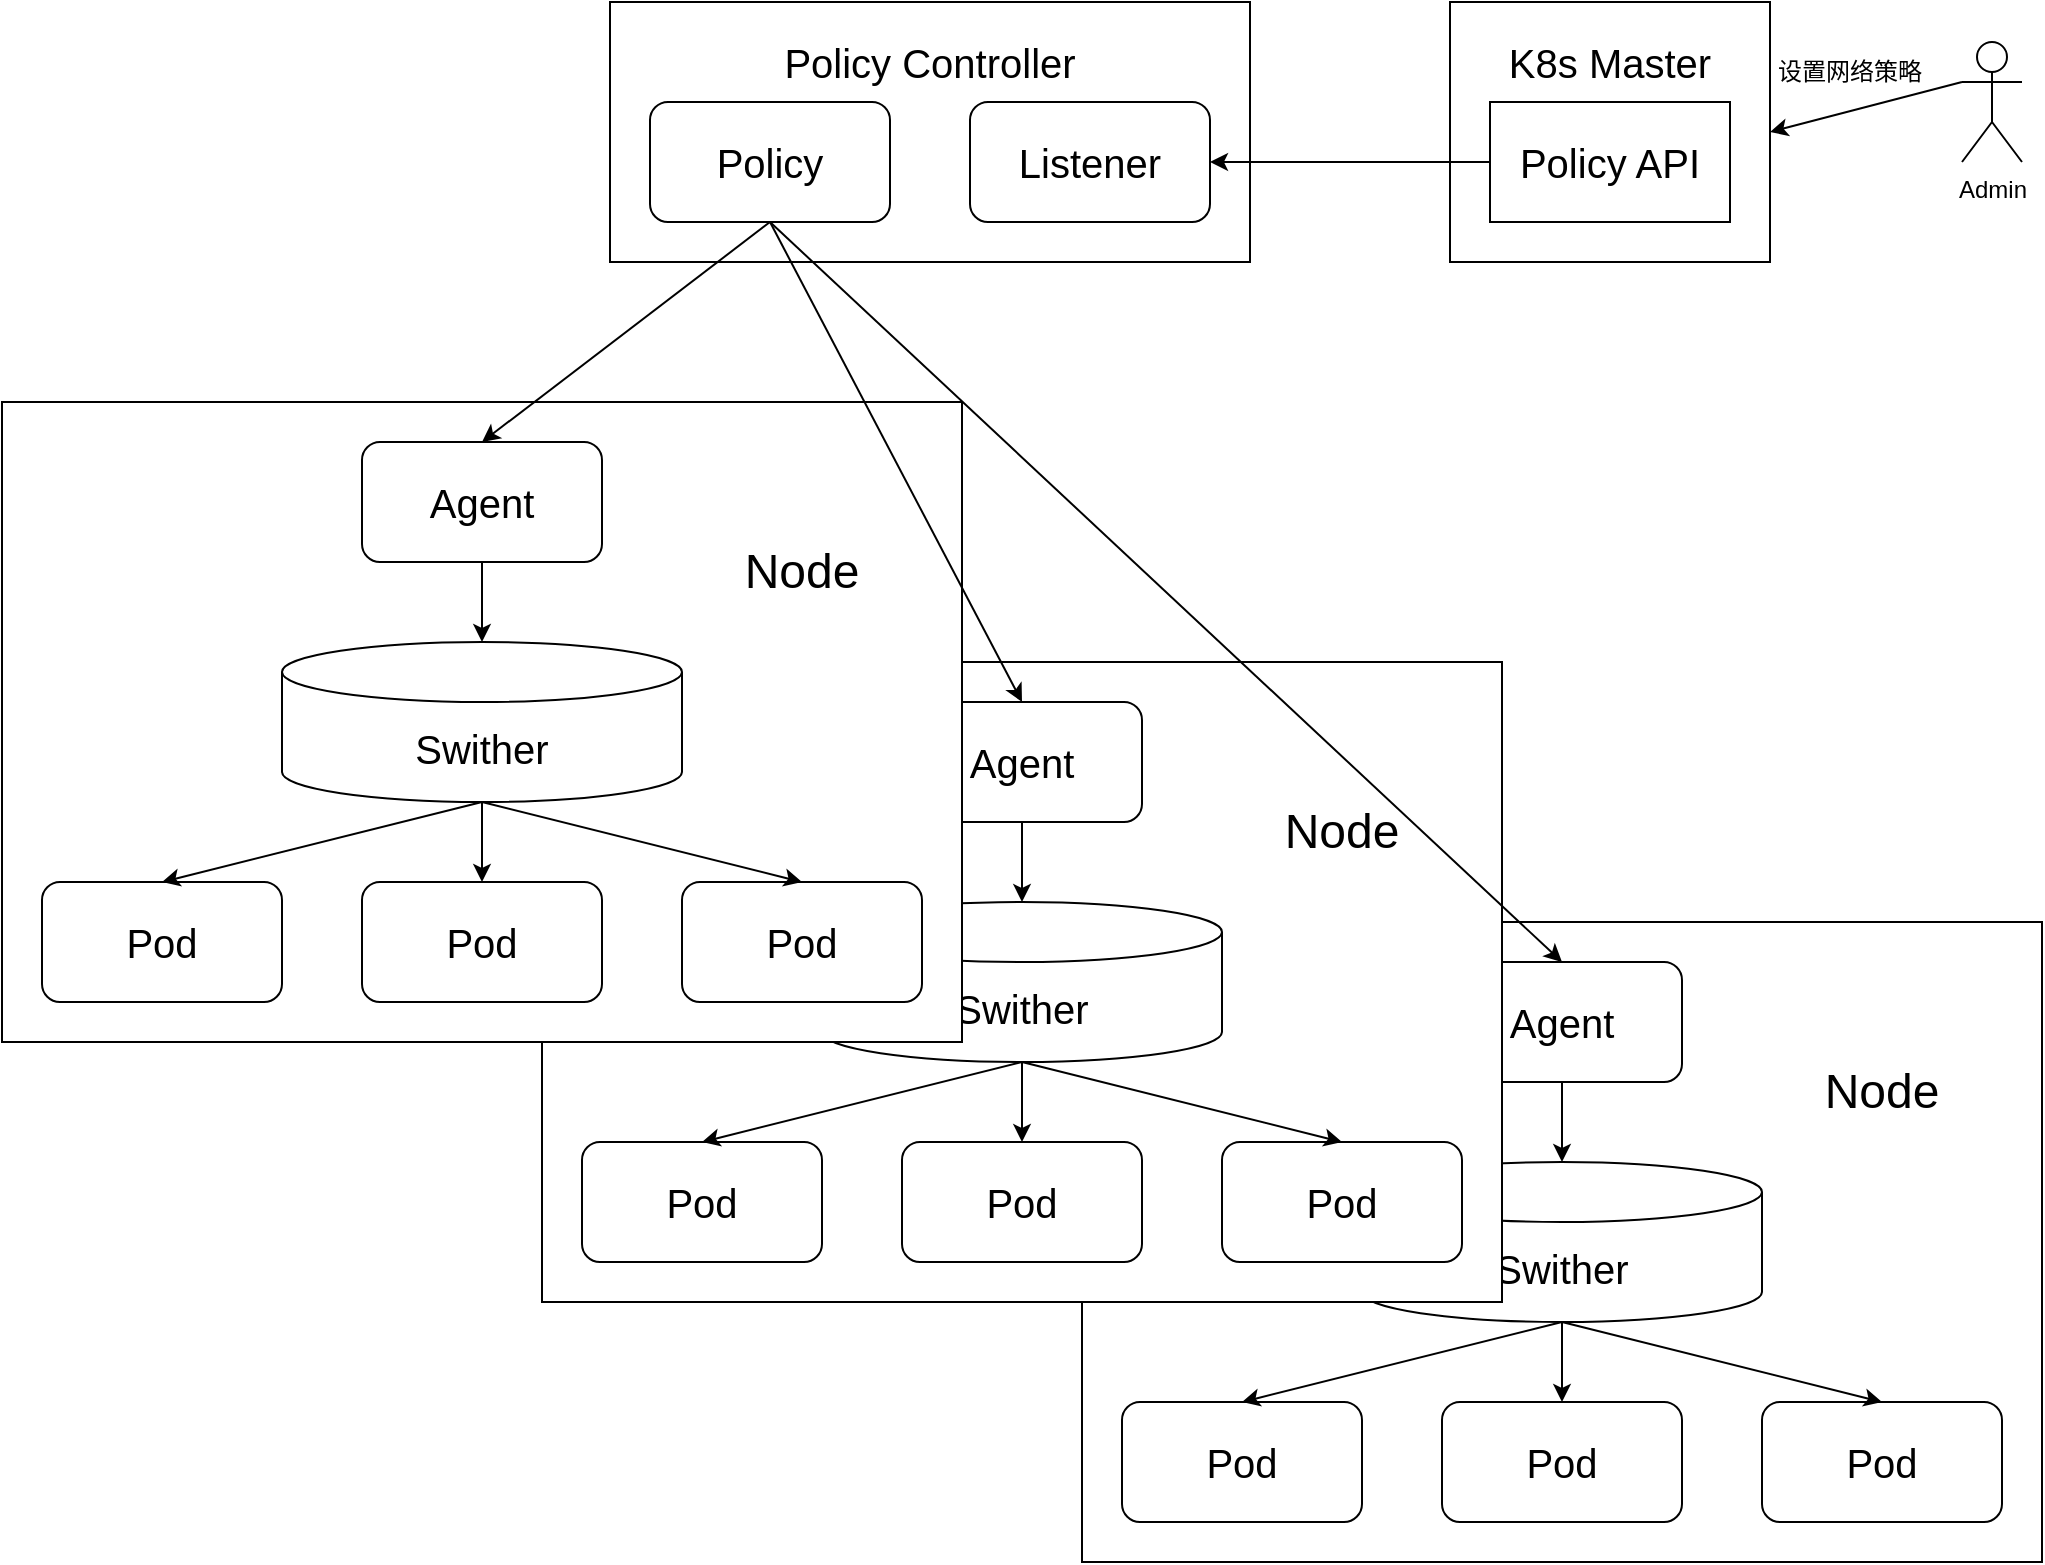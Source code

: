 <mxfile version="21.6.1" type="device">
  <diagram name="第 1 页" id="QlDVkdlolfKnNI0_AGoH">
    <mxGraphModel dx="3081" dy="1942" grid="1" gridSize="10" guides="1" tooltips="1" connect="1" arrows="1" fold="1" page="1" pageScale="1" pageWidth="1169" pageHeight="827" math="0" shadow="0">
      <root>
        <mxCell id="0" />
        <mxCell id="1" parent="0" />
        <mxCell id="IhjwlYIS35mv-wAEffMy-96" value="" style="group" vertex="1" connectable="0" parent="1">
          <mxGeometry x="-1094" y="-60" width="1020" height="780" as="geometry" />
        </mxCell>
        <mxCell id="IhjwlYIS35mv-wAEffMy-95" value="" style="group" vertex="1" connectable="0" parent="IhjwlYIS35mv-wAEffMy-96">
          <mxGeometry x="304" width="706" height="130" as="geometry" />
        </mxCell>
        <mxCell id="IhjwlYIS35mv-wAEffMy-83" value="" style="rounded=0;whiteSpace=wrap;html=1;" vertex="1" parent="IhjwlYIS35mv-wAEffMy-95">
          <mxGeometry x="420" width="160" height="130" as="geometry" />
        </mxCell>
        <mxCell id="IhjwlYIS35mv-wAEffMy-81" value="" style="group" vertex="1" connectable="0" parent="IhjwlYIS35mv-wAEffMy-95">
          <mxGeometry width="320" height="130" as="geometry" />
        </mxCell>
        <mxCell id="IhjwlYIS35mv-wAEffMy-80" value="" style="rounded=0;whiteSpace=wrap;html=1;fillColor=default;" vertex="1" parent="IhjwlYIS35mv-wAEffMy-81">
          <mxGeometry width="320" height="130" as="geometry" />
        </mxCell>
        <mxCell id="IhjwlYIS35mv-wAEffMy-77" value="Policy" style="rounded=1;whiteSpace=wrap;html=1;fontSize=20;" vertex="1" parent="IhjwlYIS35mv-wAEffMy-81">
          <mxGeometry x="20" y="50" width="120" height="60" as="geometry" />
        </mxCell>
        <mxCell id="IhjwlYIS35mv-wAEffMy-78" value="Listener" style="rounded=1;whiteSpace=wrap;html=1;fontSize=20;" vertex="1" parent="IhjwlYIS35mv-wAEffMy-81">
          <mxGeometry x="180" y="50" width="120" height="60" as="geometry" />
        </mxCell>
        <mxCell id="IhjwlYIS35mv-wAEffMy-79" value="Policy Controller" style="text;html=1;strokeColor=none;fillColor=none;align=center;verticalAlign=middle;whiteSpace=wrap;rounded=0;fontSize=20;" vertex="1" parent="IhjwlYIS35mv-wAEffMy-81">
          <mxGeometry x="70" y="10" width="180" height="40" as="geometry" />
        </mxCell>
        <mxCell id="IhjwlYIS35mv-wAEffMy-82" value="Policy API" style="rounded=0;whiteSpace=wrap;html=1;fontSize=20;" vertex="1" parent="IhjwlYIS35mv-wAEffMy-95">
          <mxGeometry x="440" y="50" width="120" height="60" as="geometry" />
        </mxCell>
        <mxCell id="IhjwlYIS35mv-wAEffMy-84" value="K8s Master" style="text;html=1;strokeColor=none;fillColor=none;align=center;verticalAlign=middle;whiteSpace=wrap;rounded=0;fontSize=20;" vertex="1" parent="IhjwlYIS35mv-wAEffMy-95">
          <mxGeometry x="433" y="10" width="134" height="40" as="geometry" />
        </mxCell>
        <mxCell id="IhjwlYIS35mv-wAEffMy-86" value="Admin" style="shape=umlActor;verticalLabelPosition=bottom;verticalAlign=top;html=1;outlineConnect=0;" vertex="1" parent="IhjwlYIS35mv-wAEffMy-95">
          <mxGeometry x="676" y="20" width="30" height="60" as="geometry" />
        </mxCell>
        <mxCell id="IhjwlYIS35mv-wAEffMy-88" value="" style="endArrow=classic;html=1;rounded=0;entryX=1;entryY=0.5;entryDx=0;entryDy=0;exitX=0;exitY=0.333;exitDx=0;exitDy=0;exitPerimeter=0;" edge="1" parent="IhjwlYIS35mv-wAEffMy-95" source="IhjwlYIS35mv-wAEffMy-86" target="IhjwlYIS35mv-wAEffMy-83">
          <mxGeometry width="50" height="50" relative="1" as="geometry">
            <mxPoint x="620" y="180" as="sourcePoint" />
            <mxPoint x="670" y="130" as="targetPoint" />
          </mxGeometry>
        </mxCell>
        <mxCell id="IhjwlYIS35mv-wAEffMy-89" value="设置网络策略" style="text;html=1;strokeColor=none;fillColor=none;align=center;verticalAlign=middle;whiteSpace=wrap;rounded=0;" vertex="1" parent="IhjwlYIS35mv-wAEffMy-95">
          <mxGeometry x="580" y="20" width="80" height="30" as="geometry" />
        </mxCell>
        <mxCell id="IhjwlYIS35mv-wAEffMy-90" value="" style="endArrow=classic;html=1;rounded=0;entryX=1;entryY=0.5;entryDx=0;entryDy=0;exitX=0;exitY=0.5;exitDx=0;exitDy=0;" edge="1" parent="IhjwlYIS35mv-wAEffMy-95" source="IhjwlYIS35mv-wAEffMy-82" target="IhjwlYIS35mv-wAEffMy-78">
          <mxGeometry width="50" height="50" relative="1" as="geometry">
            <mxPoint x="330" y="200" as="sourcePoint" />
            <mxPoint x="380" y="150" as="targetPoint" />
          </mxGeometry>
        </mxCell>
        <mxCell id="IhjwlYIS35mv-wAEffMy-76" value="" style="group" vertex="1" connectable="0" parent="IhjwlYIS35mv-wAEffMy-96">
          <mxGeometry y="200" width="1020" height="580" as="geometry" />
        </mxCell>
        <mxCell id="IhjwlYIS35mv-wAEffMy-14" value="" style="group;fillColor=default;" vertex="1" connectable="0" parent="IhjwlYIS35mv-wAEffMy-76">
          <mxGeometry x="540" y="260" width="480" height="320" as="geometry" />
        </mxCell>
        <mxCell id="IhjwlYIS35mv-wAEffMy-13" value="" style="rounded=0;whiteSpace=wrap;html=1;fillColor=none;" vertex="1" parent="IhjwlYIS35mv-wAEffMy-14">
          <mxGeometry width="480" height="320" as="geometry" />
        </mxCell>
        <mxCell id="IhjwlYIS35mv-wAEffMy-3" value="Swither" style="shape=cylinder3;whiteSpace=wrap;html=1;boundedLbl=1;backgroundOutline=1;size=15;fontSize=20;" vertex="1" parent="IhjwlYIS35mv-wAEffMy-14">
          <mxGeometry x="140" y="120" width="200" height="80" as="geometry" />
        </mxCell>
        <mxCell id="IhjwlYIS35mv-wAEffMy-4" value="Pod" style="rounded=1;whiteSpace=wrap;html=1;fontSize=20;" vertex="1" parent="IhjwlYIS35mv-wAEffMy-14">
          <mxGeometry x="20" y="240" width="120" height="60" as="geometry" />
        </mxCell>
        <mxCell id="IhjwlYIS35mv-wAEffMy-5" value="Pod" style="rounded=1;whiteSpace=wrap;html=1;fontSize=20;" vertex="1" parent="IhjwlYIS35mv-wAEffMy-14">
          <mxGeometry x="180" y="240" width="120" height="60" as="geometry" />
        </mxCell>
        <mxCell id="IhjwlYIS35mv-wAEffMy-6" value="Pod" style="rounded=1;whiteSpace=wrap;html=1;fontSize=20;" vertex="1" parent="IhjwlYIS35mv-wAEffMy-14">
          <mxGeometry x="340" y="240" width="120" height="60" as="geometry" />
        </mxCell>
        <mxCell id="IhjwlYIS35mv-wAEffMy-8" value="" style="edgeStyle=orthogonalEdgeStyle;rounded=0;orthogonalLoop=1;jettySize=auto;html=1;" edge="1" parent="IhjwlYIS35mv-wAEffMy-14" source="IhjwlYIS35mv-wAEffMy-3" target="IhjwlYIS35mv-wAEffMy-5">
          <mxGeometry relative="1" as="geometry" />
        </mxCell>
        <mxCell id="IhjwlYIS35mv-wAEffMy-7" value="" style="endArrow=classic;html=1;rounded=0;exitX=0.5;exitY=1;exitDx=0;exitDy=0;exitPerimeter=0;entryX=0.5;entryY=0;entryDx=0;entryDy=0;" edge="1" parent="IhjwlYIS35mv-wAEffMy-14" source="IhjwlYIS35mv-wAEffMy-3" target="IhjwlYIS35mv-wAEffMy-4">
          <mxGeometry width="50" height="50" relative="1" as="geometry">
            <mxPoint x="-30" y="220" as="sourcePoint" />
            <mxPoint x="20" y="170" as="targetPoint" />
          </mxGeometry>
        </mxCell>
        <mxCell id="IhjwlYIS35mv-wAEffMy-9" value="" style="endArrow=classic;html=1;rounded=0;exitX=0.5;exitY=1;exitDx=0;exitDy=0;exitPerimeter=0;entryX=0.5;entryY=0;entryDx=0;entryDy=0;" edge="1" parent="IhjwlYIS35mv-wAEffMy-14" source="IhjwlYIS35mv-wAEffMy-3" target="IhjwlYIS35mv-wAEffMy-6">
          <mxGeometry width="50" height="50" relative="1" as="geometry">
            <mxPoint x="410" y="240" as="sourcePoint" />
            <mxPoint x="460" y="190" as="targetPoint" />
          </mxGeometry>
        </mxCell>
        <mxCell id="IhjwlYIS35mv-wAEffMy-10" value="" style="endArrow=classic;html=1;rounded=0;entryX=0.5;entryY=0;entryDx=0;entryDy=0;entryPerimeter=0;" edge="1" parent="IhjwlYIS35mv-wAEffMy-14" target="IhjwlYIS35mv-wAEffMy-3">
          <mxGeometry width="50" height="50" relative="1" as="geometry">
            <mxPoint x="240" y="50" as="sourcePoint" />
            <mxPoint x="290" as="targetPoint" />
          </mxGeometry>
        </mxCell>
        <mxCell id="IhjwlYIS35mv-wAEffMy-11" value="Agent" style="rounded=1;whiteSpace=wrap;html=1;fontSize=20;" vertex="1" parent="IhjwlYIS35mv-wAEffMy-14">
          <mxGeometry x="180" y="20" width="120" height="60" as="geometry" />
        </mxCell>
        <mxCell id="IhjwlYIS35mv-wAEffMy-12" value="Node" style="text;html=1;strokeColor=none;fillColor=none;align=center;verticalAlign=middle;whiteSpace=wrap;rounded=0;fontSize=24;" vertex="1" parent="IhjwlYIS35mv-wAEffMy-14">
          <mxGeometry x="370" y="70" width="60" height="30" as="geometry" />
        </mxCell>
        <mxCell id="IhjwlYIS35mv-wAEffMy-52" value="" style="group;fillColor=default;" vertex="1" connectable="0" parent="IhjwlYIS35mv-wAEffMy-14">
          <mxGeometry x="-270" y="-130" width="480" height="320" as="geometry" />
        </mxCell>
        <mxCell id="IhjwlYIS35mv-wAEffMy-63" value="" style="rounded=0;whiteSpace=wrap;html=1;fillColor=none;" vertex="1" parent="IhjwlYIS35mv-wAEffMy-52">
          <mxGeometry width="480" height="320" as="geometry" />
        </mxCell>
        <mxCell id="IhjwlYIS35mv-wAEffMy-53" value="Swither" style="shape=cylinder3;whiteSpace=wrap;html=1;boundedLbl=1;backgroundOutline=1;size=15;fontSize=20;" vertex="1" parent="IhjwlYIS35mv-wAEffMy-52">
          <mxGeometry x="140" y="120" width="200" height="80" as="geometry" />
        </mxCell>
        <mxCell id="IhjwlYIS35mv-wAEffMy-54" value="Pod" style="rounded=1;whiteSpace=wrap;html=1;fontSize=20;" vertex="1" parent="IhjwlYIS35mv-wAEffMy-52">
          <mxGeometry x="20" y="240" width="120" height="60" as="geometry" />
        </mxCell>
        <mxCell id="IhjwlYIS35mv-wAEffMy-55" value="Pod" style="rounded=1;whiteSpace=wrap;html=1;fontSize=20;" vertex="1" parent="IhjwlYIS35mv-wAEffMy-52">
          <mxGeometry x="180" y="240" width="120" height="60" as="geometry" />
        </mxCell>
        <mxCell id="IhjwlYIS35mv-wAEffMy-56" value="Pod" style="rounded=1;whiteSpace=wrap;html=1;fontSize=20;" vertex="1" parent="IhjwlYIS35mv-wAEffMy-52">
          <mxGeometry x="340" y="240" width="120" height="60" as="geometry" />
        </mxCell>
        <mxCell id="IhjwlYIS35mv-wAEffMy-57" value="" style="edgeStyle=orthogonalEdgeStyle;rounded=0;orthogonalLoop=1;jettySize=auto;html=1;" edge="1" parent="IhjwlYIS35mv-wAEffMy-52" source="IhjwlYIS35mv-wAEffMy-53" target="IhjwlYIS35mv-wAEffMy-55">
          <mxGeometry relative="1" as="geometry" />
        </mxCell>
        <mxCell id="IhjwlYIS35mv-wAEffMy-58" value="" style="endArrow=classic;html=1;rounded=0;exitX=0.5;exitY=1;exitDx=0;exitDy=0;exitPerimeter=0;entryX=0.5;entryY=0;entryDx=0;entryDy=0;" edge="1" parent="IhjwlYIS35mv-wAEffMy-52" source="IhjwlYIS35mv-wAEffMy-53" target="IhjwlYIS35mv-wAEffMy-54">
          <mxGeometry width="50" height="50" relative="1" as="geometry">
            <mxPoint x="-30" y="220" as="sourcePoint" />
            <mxPoint x="20" y="170" as="targetPoint" />
          </mxGeometry>
        </mxCell>
        <mxCell id="IhjwlYIS35mv-wAEffMy-59" value="" style="endArrow=classic;html=1;rounded=0;exitX=0.5;exitY=1;exitDx=0;exitDy=0;exitPerimeter=0;entryX=0.5;entryY=0;entryDx=0;entryDy=0;" edge="1" parent="IhjwlYIS35mv-wAEffMy-52" source="IhjwlYIS35mv-wAEffMy-53" target="IhjwlYIS35mv-wAEffMy-56">
          <mxGeometry width="50" height="50" relative="1" as="geometry">
            <mxPoint x="410" y="240" as="sourcePoint" />
            <mxPoint x="460" y="190" as="targetPoint" />
          </mxGeometry>
        </mxCell>
        <mxCell id="IhjwlYIS35mv-wAEffMy-60" value="" style="endArrow=classic;html=1;rounded=0;entryX=0.5;entryY=0;entryDx=0;entryDy=0;entryPerimeter=0;" edge="1" parent="IhjwlYIS35mv-wAEffMy-52" target="IhjwlYIS35mv-wAEffMy-53">
          <mxGeometry width="50" height="50" relative="1" as="geometry">
            <mxPoint x="240" y="50" as="sourcePoint" />
            <mxPoint x="290" as="targetPoint" />
          </mxGeometry>
        </mxCell>
        <mxCell id="IhjwlYIS35mv-wAEffMy-61" value="Agent" style="rounded=1;whiteSpace=wrap;html=1;fontSize=20;" vertex="1" parent="IhjwlYIS35mv-wAEffMy-52">
          <mxGeometry x="180" y="20" width="120" height="60" as="geometry" />
        </mxCell>
        <mxCell id="IhjwlYIS35mv-wAEffMy-62" value="Node" style="text;html=1;strokeColor=none;fillColor=none;align=center;verticalAlign=middle;whiteSpace=wrap;rounded=0;fontSize=24;" vertex="1" parent="IhjwlYIS35mv-wAEffMy-52">
          <mxGeometry x="370" y="70" width="60" height="30" as="geometry" />
        </mxCell>
        <mxCell id="IhjwlYIS35mv-wAEffMy-64" value="" style="group;fillColor=default;" vertex="1" connectable="0" parent="IhjwlYIS35mv-wAEffMy-76">
          <mxGeometry width="480" height="320" as="geometry" />
        </mxCell>
        <mxCell id="IhjwlYIS35mv-wAEffMy-75" value="" style="rounded=0;whiteSpace=wrap;html=1;fillColor=none;" vertex="1" parent="IhjwlYIS35mv-wAEffMy-64">
          <mxGeometry width="480" height="320" as="geometry" />
        </mxCell>
        <mxCell id="IhjwlYIS35mv-wAEffMy-65" value="Swither" style="shape=cylinder3;whiteSpace=wrap;html=1;boundedLbl=1;backgroundOutline=1;size=15;fontSize=20;" vertex="1" parent="IhjwlYIS35mv-wAEffMy-64">
          <mxGeometry x="140" y="120" width="200" height="80" as="geometry" />
        </mxCell>
        <mxCell id="IhjwlYIS35mv-wAEffMy-66" value="Pod" style="rounded=1;whiteSpace=wrap;html=1;fontSize=20;" vertex="1" parent="IhjwlYIS35mv-wAEffMy-64">
          <mxGeometry x="20" y="240" width="120" height="60" as="geometry" />
        </mxCell>
        <mxCell id="IhjwlYIS35mv-wAEffMy-67" value="Pod" style="rounded=1;whiteSpace=wrap;html=1;fontSize=20;" vertex="1" parent="IhjwlYIS35mv-wAEffMy-64">
          <mxGeometry x="180" y="240" width="120" height="60" as="geometry" />
        </mxCell>
        <mxCell id="IhjwlYIS35mv-wAEffMy-68" value="Pod" style="rounded=1;whiteSpace=wrap;html=1;fontSize=20;" vertex="1" parent="IhjwlYIS35mv-wAEffMy-64">
          <mxGeometry x="340" y="240" width="120" height="60" as="geometry" />
        </mxCell>
        <mxCell id="IhjwlYIS35mv-wAEffMy-69" value="" style="edgeStyle=orthogonalEdgeStyle;rounded=0;orthogonalLoop=1;jettySize=auto;html=1;" edge="1" parent="IhjwlYIS35mv-wAEffMy-64" source="IhjwlYIS35mv-wAEffMy-65" target="IhjwlYIS35mv-wAEffMy-67">
          <mxGeometry relative="1" as="geometry" />
        </mxCell>
        <mxCell id="IhjwlYIS35mv-wAEffMy-70" value="" style="endArrow=classic;html=1;rounded=0;exitX=0.5;exitY=1;exitDx=0;exitDy=0;exitPerimeter=0;entryX=0.5;entryY=0;entryDx=0;entryDy=0;" edge="1" parent="IhjwlYIS35mv-wAEffMy-64" source="IhjwlYIS35mv-wAEffMy-65" target="IhjwlYIS35mv-wAEffMy-66">
          <mxGeometry width="50" height="50" relative="1" as="geometry">
            <mxPoint x="-30" y="220" as="sourcePoint" />
            <mxPoint x="20" y="170" as="targetPoint" />
          </mxGeometry>
        </mxCell>
        <mxCell id="IhjwlYIS35mv-wAEffMy-71" value="" style="endArrow=classic;html=1;rounded=0;exitX=0.5;exitY=1;exitDx=0;exitDy=0;exitPerimeter=0;entryX=0.5;entryY=0;entryDx=0;entryDy=0;" edge="1" parent="IhjwlYIS35mv-wAEffMy-64" source="IhjwlYIS35mv-wAEffMy-65" target="IhjwlYIS35mv-wAEffMy-68">
          <mxGeometry width="50" height="50" relative="1" as="geometry">
            <mxPoint x="410" y="240" as="sourcePoint" />
            <mxPoint x="460" y="190" as="targetPoint" />
          </mxGeometry>
        </mxCell>
        <mxCell id="IhjwlYIS35mv-wAEffMy-72" value="" style="endArrow=classic;html=1;rounded=0;entryX=0.5;entryY=0;entryDx=0;entryDy=0;entryPerimeter=0;" edge="1" parent="IhjwlYIS35mv-wAEffMy-64" target="IhjwlYIS35mv-wAEffMy-65">
          <mxGeometry width="50" height="50" relative="1" as="geometry">
            <mxPoint x="240" y="50" as="sourcePoint" />
            <mxPoint x="290" as="targetPoint" />
          </mxGeometry>
        </mxCell>
        <mxCell id="IhjwlYIS35mv-wAEffMy-73" value="Agent" style="rounded=1;whiteSpace=wrap;html=1;fontSize=20;" vertex="1" parent="IhjwlYIS35mv-wAEffMy-64">
          <mxGeometry x="180" y="20" width="120" height="60" as="geometry" />
        </mxCell>
        <mxCell id="IhjwlYIS35mv-wAEffMy-74" value="Node" style="text;html=1;strokeColor=none;fillColor=none;align=center;verticalAlign=middle;whiteSpace=wrap;rounded=0;fontSize=24;" vertex="1" parent="IhjwlYIS35mv-wAEffMy-64">
          <mxGeometry x="370" y="70" width="60" height="30" as="geometry" />
        </mxCell>
        <mxCell id="IhjwlYIS35mv-wAEffMy-91" value="" style="endArrow=classic;html=1;rounded=0;exitX=0.5;exitY=1;exitDx=0;exitDy=0;entryX=0.5;entryY=0;entryDx=0;entryDy=0;" edge="1" parent="IhjwlYIS35mv-wAEffMy-96" source="IhjwlYIS35mv-wAEffMy-77" target="IhjwlYIS35mv-wAEffMy-73">
          <mxGeometry width="50" height="50" relative="1" as="geometry">
            <mxPoint x="314" y="120" as="sourcePoint" />
            <mxPoint x="294" y="170" as="targetPoint" />
          </mxGeometry>
        </mxCell>
        <mxCell id="IhjwlYIS35mv-wAEffMy-92" value="" style="endArrow=classic;html=1;rounded=0;exitX=0.5;exitY=1;exitDx=0;exitDy=0;entryX=0.5;entryY=0;entryDx=0;entryDy=0;" edge="1" parent="IhjwlYIS35mv-wAEffMy-96" source="IhjwlYIS35mv-wAEffMy-77" target="IhjwlYIS35mv-wAEffMy-61">
          <mxGeometry width="50" height="50" relative="1" as="geometry">
            <mxPoint x="374" y="120" as="sourcePoint" />
            <mxPoint x="424" y="70" as="targetPoint" />
          </mxGeometry>
        </mxCell>
        <mxCell id="IhjwlYIS35mv-wAEffMy-93" value="" style="endArrow=classic;html=1;rounded=0;exitX=0.5;exitY=1;exitDx=0;exitDy=0;entryX=0.5;entryY=0;entryDx=0;entryDy=0;" edge="1" parent="IhjwlYIS35mv-wAEffMy-96" source="IhjwlYIS35mv-wAEffMy-77" target="IhjwlYIS35mv-wAEffMy-11">
          <mxGeometry width="50" height="50" relative="1" as="geometry">
            <mxPoint x="544" y="150" as="sourcePoint" />
            <mxPoint x="594" y="100" as="targetPoint" />
          </mxGeometry>
        </mxCell>
      </root>
    </mxGraphModel>
  </diagram>
</mxfile>
